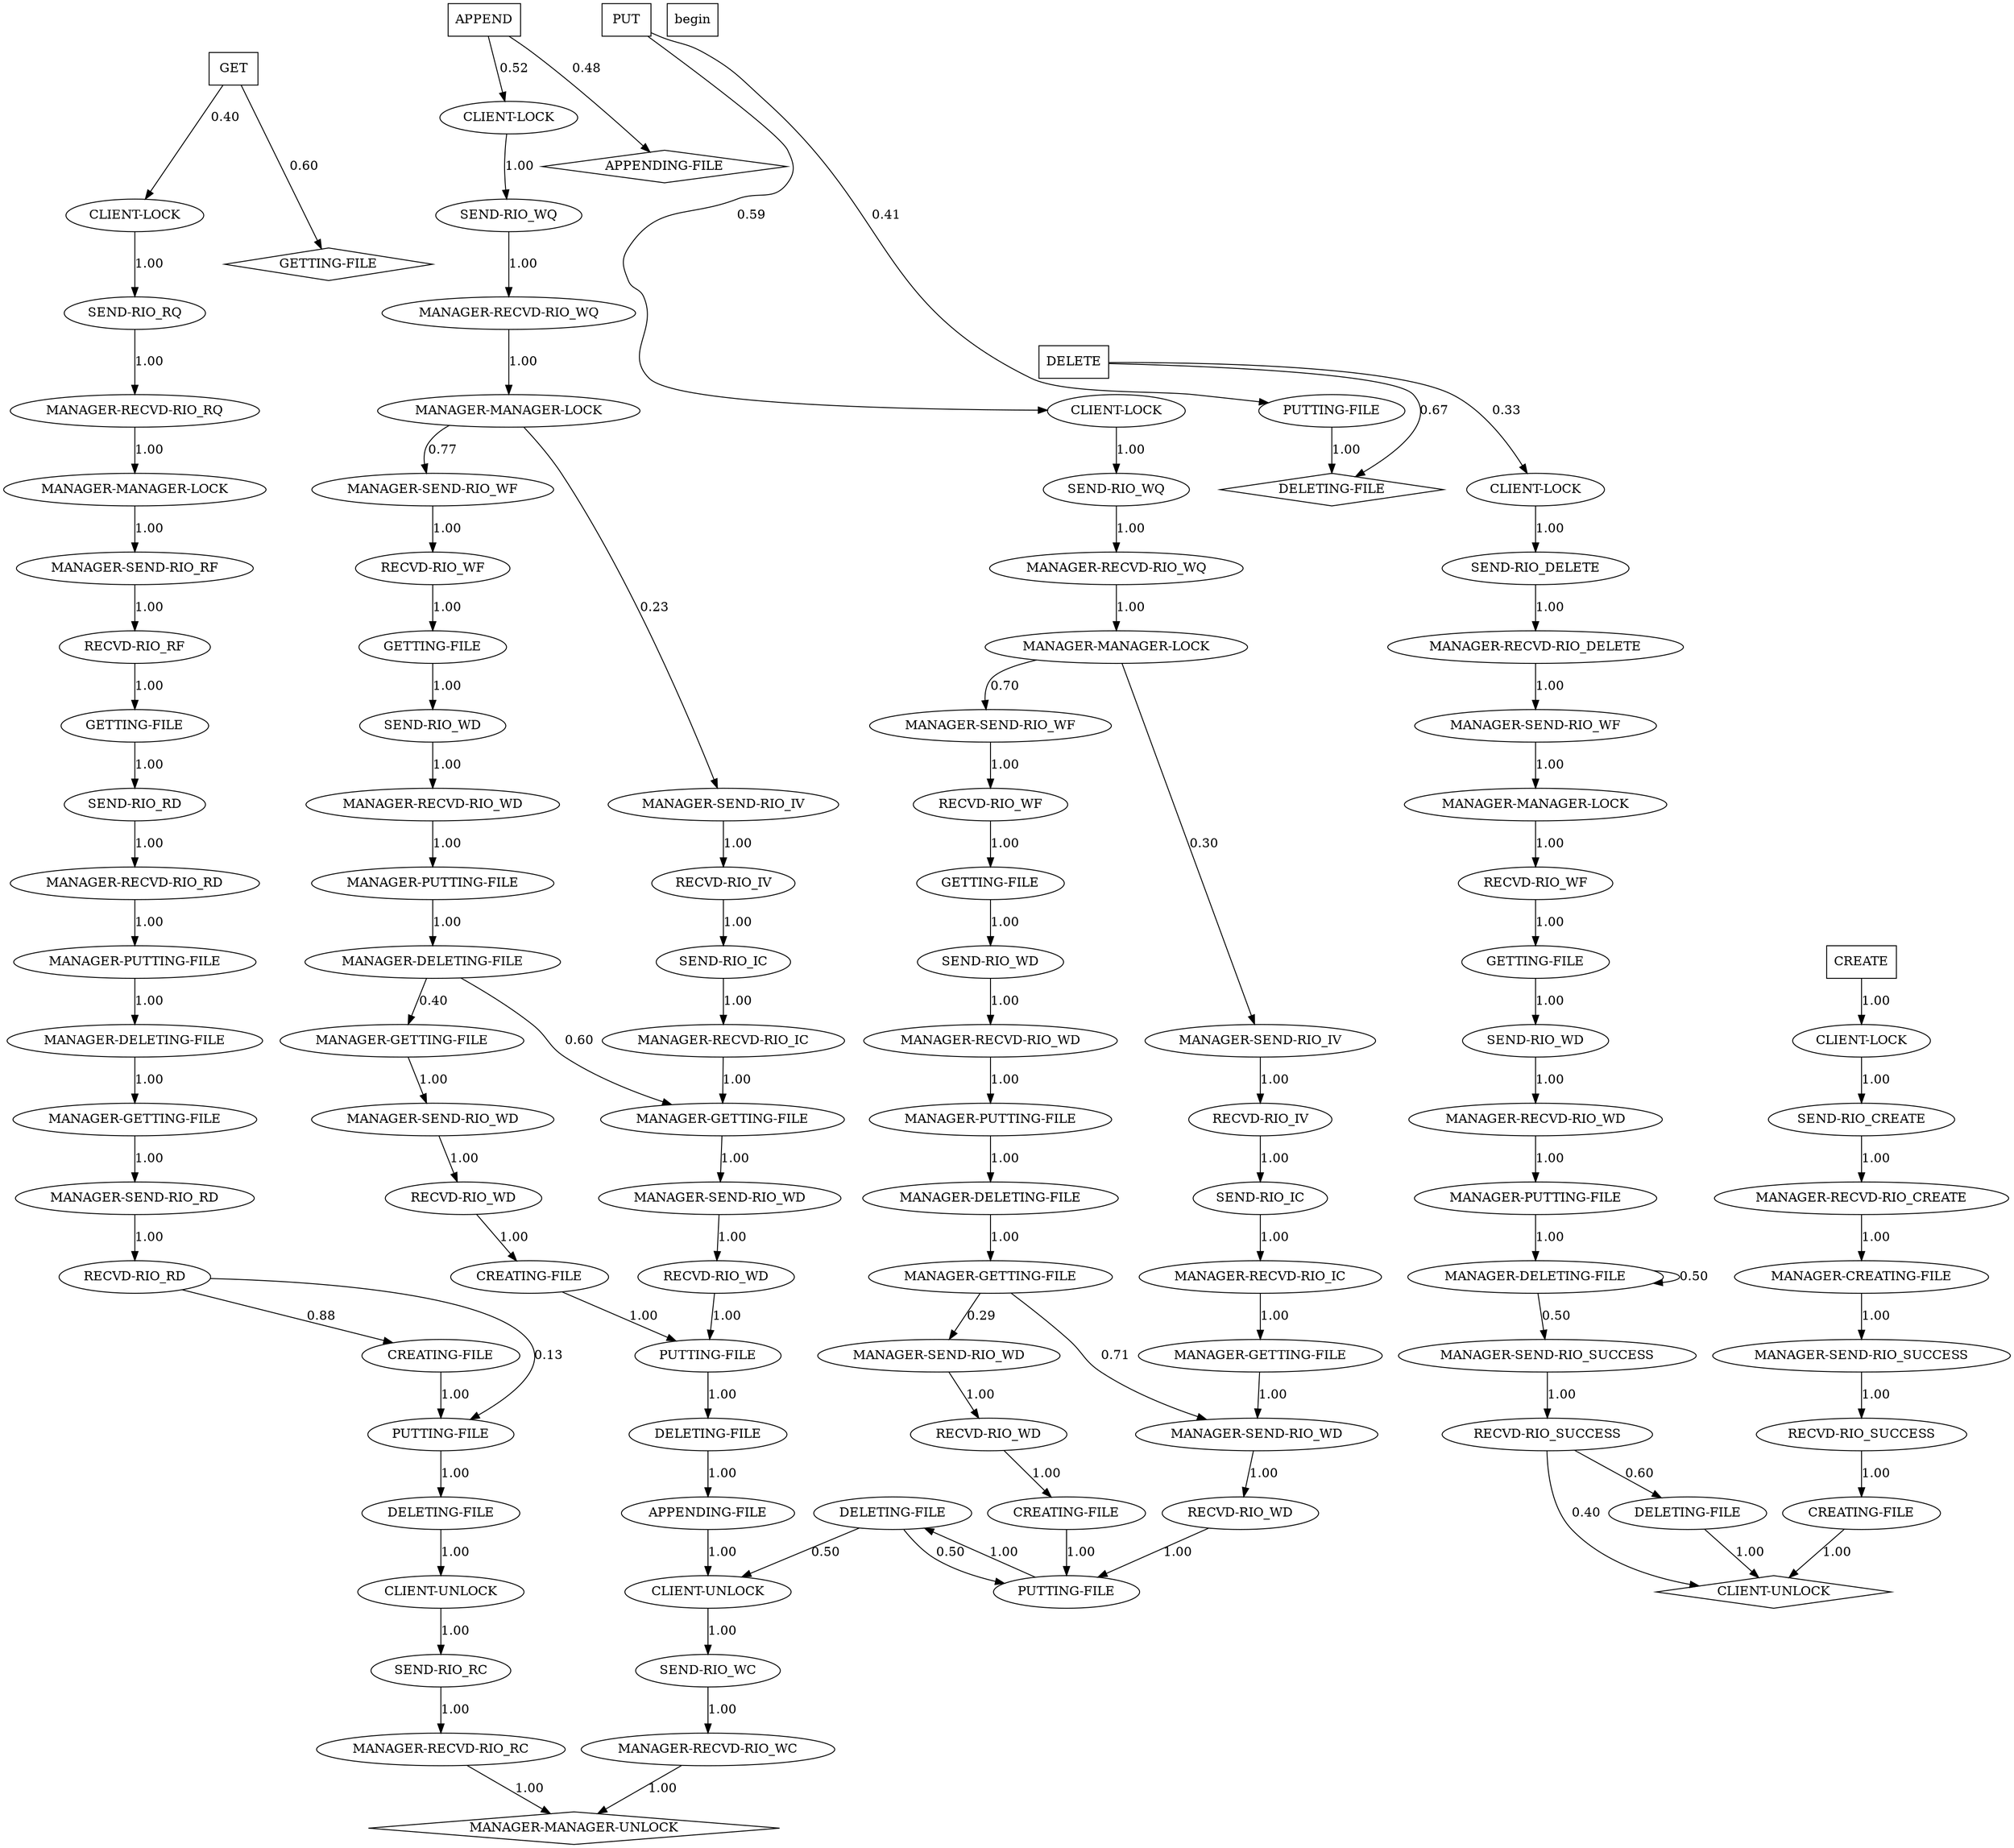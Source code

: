 digraph {
  0 [label="APPEND",shape=box];
  1 [label="CREATE",shape=box];
  2 [label="DELETE",shape=box];
  3 [label="GET",shape=box];
  4 [label="PUT",shape=box];
  5 [label="begin",shape=box];
  6 [label="APPENDING-FILE",shape=diamond];
  7 [label="CLIENT-LOCK"];
  8 [label="CLIENT-LOCK"];
  9 [label="CLIENT-LOCK"];
  10 [label="CLIENT-LOCK"];
  11 [label="CLIENT-LOCK"];
  12 [label="DELETING-FILE",shape=diamond];
  13 [label="GETTING-FILE",shape=diamond];
  14 [label="PUTTING-FILE"];
  15 [label="SEND-RIO_CREATE"];
  16 [label="SEND-RIO_DELETE"];
  17 [label="SEND-RIO_RQ"];
  18 [label="SEND-RIO_WQ"];
  19 [label="SEND-RIO_WQ"];
  20 [label="MANAGER-RECVD-RIO_CREATE"];
  21 [label="MANAGER-RECVD-RIO_DELETE"];
  22 [label="MANAGER-RECVD-RIO_RQ"];
  23 [label="MANAGER-RECVD-RIO_WQ"];
  24 [label="MANAGER-RECVD-RIO_WQ"];
  25 [label="MANAGER-CREATING-FILE"];
  26 [label="MANAGER-MANAGER-LOCK"];
  27 [label="MANAGER-MANAGER-LOCK"];
  28 [label="MANAGER-MANAGER-LOCK"];
  29 [label="MANAGER-SEND-RIO_WF"];
  30 [label="MANAGER-MANAGER-LOCK"];
  31 [label="MANAGER-SEND-RIO_IV"];
  32 [label="MANAGER-SEND-RIO_IV"];
  33 [label="MANAGER-SEND-RIO_RF"];
  34 [label="MANAGER-SEND-RIO_SUCCESS"];
  35 [label="MANAGER-SEND-RIO_WF"];
  36 [label="MANAGER-SEND-RIO_WF"];
  37 [label="RECVD-RIO_IV"];
  38 [label="RECVD-RIO_IV"];
  39 [label="RECVD-RIO_RF"];
  40 [label="RECVD-RIO_SUCCESS"];
  41 [label="RECVD-RIO_WF"];
  42 [label="RECVD-RIO_WF"];
  43 [label="RECVD-RIO_WF"];
  44 [label="CREATING-FILE"];
  45 [label="GETTING-FILE"];
  46 [label="GETTING-FILE"];
  47 [label="GETTING-FILE"];
  48 [label="GETTING-FILE"];
  49 [label="SEND-RIO_IC"];
  50 [label="SEND-RIO_IC"];
  51 [label="CLIENT-UNLOCK",shape=diamond];
  52 [label="MANAGER-RECVD-RIO_IC"];
  53 [label="MANAGER-RECVD-RIO_IC"];
  54 [label="SEND-RIO_RD"];
  55 [label="SEND-RIO_WD"];
  56 [label="SEND-RIO_WD"];
  57 [label="SEND-RIO_WD"];
  58 [label="MANAGER-GETTING-FILE"];
  59 [label="MANAGER-GETTING-FILE"];
  60 [label="MANAGER-RECVD-RIO_RD"];
  61 [label="MANAGER-RECVD-RIO_WD"];
  62 [label="MANAGER-RECVD-RIO_WD"];
  63 [label="MANAGER-RECVD-RIO_WD"];
  64 [label="MANAGER-PUTTING-FILE"];
  65 [label="MANAGER-PUTTING-FILE"];
  66 [label="MANAGER-PUTTING-FILE"];
  67 [label="MANAGER-PUTTING-FILE"];
  68 [label="MANAGER-SEND-RIO_WD"];
  69 [label="MANAGER-SEND-RIO_WD"];
  70 [label="MANAGER-DELETING-FILE"];
  71 [label="MANAGER-DELETING-FILE"];
  72 [label="MANAGER-DELETING-FILE"];
  73 [label="MANAGER-DELETING-FILE"];
  74 [label="RECVD-RIO_WD"];
  75 [label="RECVD-RIO_WD"];
  76 [label="MANAGER-GETTING-FILE"];
  77 [label="MANAGER-GETTING-FILE"];
  78 [label="MANAGER-GETTING-FILE"];
  79 [label="MANAGER-SEND-RIO_SUCCESS"];
  80 [label="PUTTING-FILE"];
  81 [label="PUTTING-FILE"];
  82 [label="DELETING-FILE"];
  83 [label="DELETING-FILE"];
  84 [label="MANAGER-SEND-RIO_RD"];
  85 [label="MANAGER-SEND-RIO_WD"];
  86 [label="MANAGER-SEND-RIO_WD"];
  87 [label="RECVD-RIO_SUCCESS"];
  88 [label="APPENDING-FILE"];
  89 [label="CLIENT-UNLOCK"];
  90 [label="DELETING-FILE"];
  91 [label="RECVD-RIO_RD"];
  92 [label="RECVD-RIO_WD"];
  93 [label="RECVD-RIO_WD"];
  94 [label="CREATING-FILE"];
  95 [label="CREATING-FILE"];
  96 [label="CREATING-FILE"];
  97 [label="PUTTING-FILE"];
  98 [label="SEND-RIO_WC"];
  99 [label="DELETING-FILE"];
  100 [label="MANAGER-RECVD-RIO_WC"];
  101 [label="CLIENT-UNLOCK"];
  102 [label="MANAGER-MANAGER-UNLOCK",shape=diamond];
  103 [label="SEND-RIO_RC"];
  104 [label="MANAGER-RECVD-RIO_RC"];
0->6 [label="0.48", weight="0.48",];
0->7 [label="0.52", weight="0.52",];
1->8 [label="1.00", weight="1.00",];
2->12 [label="0.67", weight="0.67",];
2->9 [label="0.33", weight="0.33",];
3->10 [label="0.40", weight="0.40",];
3->13 [label="0.60", weight="0.60",];
4->14 [label="0.41", weight="0.41",];
4->11 [label="0.59", weight="0.59",];
7->18 [label="1.00", weight="1.00",];
8->15 [label="1.00", weight="1.00",];
9->16 [label="1.00", weight="1.00",];
10->17 [label="1.00", weight="1.00",];
11->19 [label="1.00", weight="1.00",];
14->12 [label="1.00", weight="1.00",];
15->20 [label="1.00", weight="1.00",];
16->21 [label="1.00", weight="1.00",];
17->22 [label="1.00", weight="1.00",];
18->23 [label="1.00", weight="1.00",];
19->24 [label="1.00", weight="1.00",];
20->25 [label="1.00", weight="1.00",];
21->29 [label="1.00", weight="1.00",];
22->26 [label="1.00", weight="1.00",];
23->28 [label="1.00", weight="1.00",];
24->27 [label="1.00", weight="1.00",];
25->34 [label="1.00", weight="1.00",];
26->33 [label="1.00", weight="1.00",];
27->35 [label="0.70", weight="0.70",];
27->31 [label="0.30", weight="0.30",];
28->32 [label="0.23", weight="0.23",];
28->36 [label="0.77", weight="0.77",];
29->30 [label="1.00", weight="1.00",];
30->41 [label="1.00", weight="1.00",];
31->37 [label="1.00", weight="1.00",];
32->38 [label="1.00", weight="1.00",];
33->39 [label="1.00", weight="1.00",];
34->40 [label="1.00", weight="1.00",];
35->42 [label="1.00", weight="1.00",];
36->43 [label="1.00", weight="1.00",];
37->49 [label="1.00", weight="1.00",];
38->50 [label="1.00", weight="1.00",];
39->45 [label="1.00", weight="1.00",];
40->44 [label="1.00", weight="1.00",];
41->46 [label="1.00", weight="1.00",];
42->47 [label="1.00", weight="1.00",];
43->48 [label="1.00", weight="1.00",];
44->51 [label="1.00", weight="1.00",];
45->54 [label="1.00", weight="1.00",];
46->55 [label="1.00", weight="1.00",];
47->56 [label="1.00", weight="1.00",];
48->57 [label="1.00", weight="1.00",];
49->52 [label="1.00", weight="1.00",];
50->53 [label="1.00", weight="1.00",];
52->58 [label="1.00", weight="1.00",];
53->59 [label="1.00", weight="1.00",];
54->60 [label="1.00", weight="1.00",];
55->61 [label="1.00", weight="1.00",];
56->62 [label="1.00", weight="1.00",];
57->63 [label="1.00", weight="1.00",];
58->68 [label="1.00", weight="1.00",];
59->69 [label="1.00", weight="1.00",];
60->64 [label="1.00", weight="1.00",];
61->65 [label="1.00", weight="1.00",];
62->66 [label="1.00", weight="1.00",];
63->67 [label="1.00", weight="1.00",];
64->70 [label="1.00", weight="1.00",];
65->71 [label="1.00", weight="1.00",];
66->72 [label="1.00", weight="1.00",];
67->73 [label="1.00", weight="1.00",];
68->74 [label="1.00", weight="1.00",];
69->75 [label="1.00", weight="1.00",];
70->76 [label="1.00", weight="1.00",];
71->71 [label="0.50", weight="0.50",];
71->79 [label="0.50", weight="0.50",];
72->78 [label="1.00", weight="1.00",];
73->59 [label="0.60", weight="0.60",];
73->77 [label="0.40", weight="0.40",];
74->80 [label="1.00", weight="1.00",];
75->81 [label="1.00", weight="1.00",];
76->84 [label="1.00", weight="1.00",];
77->85 [label="1.00", weight="1.00",];
78->86 [label="0.29", weight="0.29",];
78->68 [label="0.71", weight="0.71",];
79->87 [label="1.00", weight="1.00",];
80->82 [label="1.00", weight="1.00",];
81->83 [label="1.00", weight="1.00",];
82->80 [label="0.50", weight="0.50",];
82->89 [label="0.50", weight="0.50",];
83->88 [label="1.00", weight="1.00",];
84->91 [label="1.00", weight="1.00",];
85->92 [label="1.00", weight="1.00",];
86->93 [label="1.00", weight="1.00",];
87->51 [label="0.40", weight="0.40",];
87->90 [label="0.60", weight="0.60",];
88->89 [label="1.00", weight="1.00",];
89->98 [label="1.00", weight="1.00",];
90->51 [label="1.00", weight="1.00",];
91->94 [label="0.88", weight="0.88",];
91->97 [label="0.13", weight="0.13",];
92->95 [label="1.00", weight="1.00",];
93->96 [label="1.00", weight="1.00",];
94->97 [label="1.00", weight="1.00",];
95->81 [label="1.00", weight="1.00",];
96->80 [label="1.00", weight="1.00",];
97->99 [label="1.00", weight="1.00",];
98->100 [label="1.00", weight="1.00",];
99->101 [label="1.00", weight="1.00",];
100->102 [label="1.00", weight="1.00",];
101->103 [label="1.00", weight="1.00",];
103->104 [label="1.00", weight="1.00",];
104->102 [label="1.00", weight="1.00",];
} // digraph
